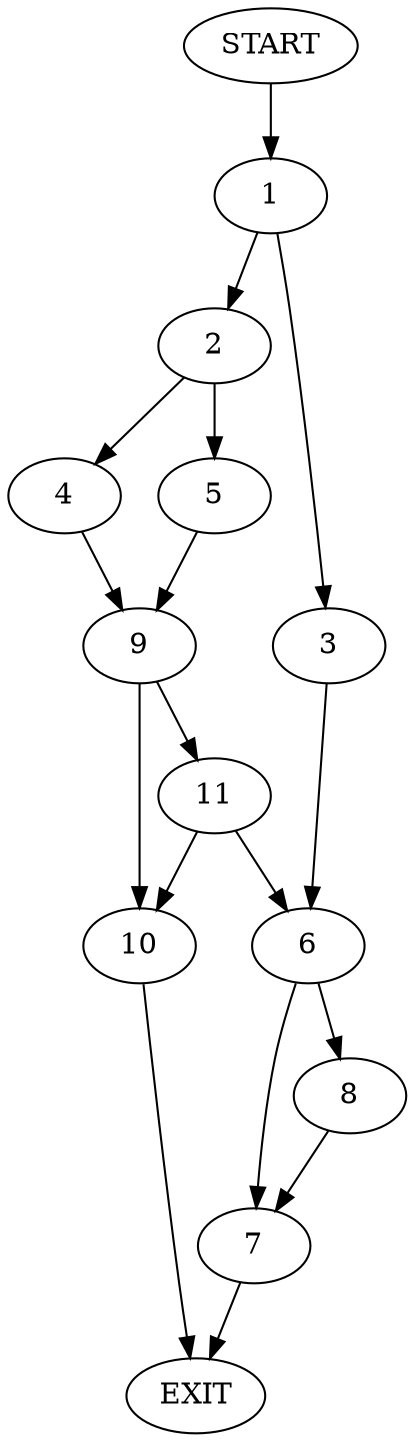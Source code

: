 digraph {
0 [label="START"]
12 [label="EXIT"]
0 -> 1
1 -> 2
1 -> 3
2 -> 4
2 -> 5
3 -> 6
6 -> 7
6 -> 8
4 -> 9
5 -> 9
9 -> 10
9 -> 11
10 -> 12
11 -> 10
11 -> 6
8 -> 7
7 -> 12
}
